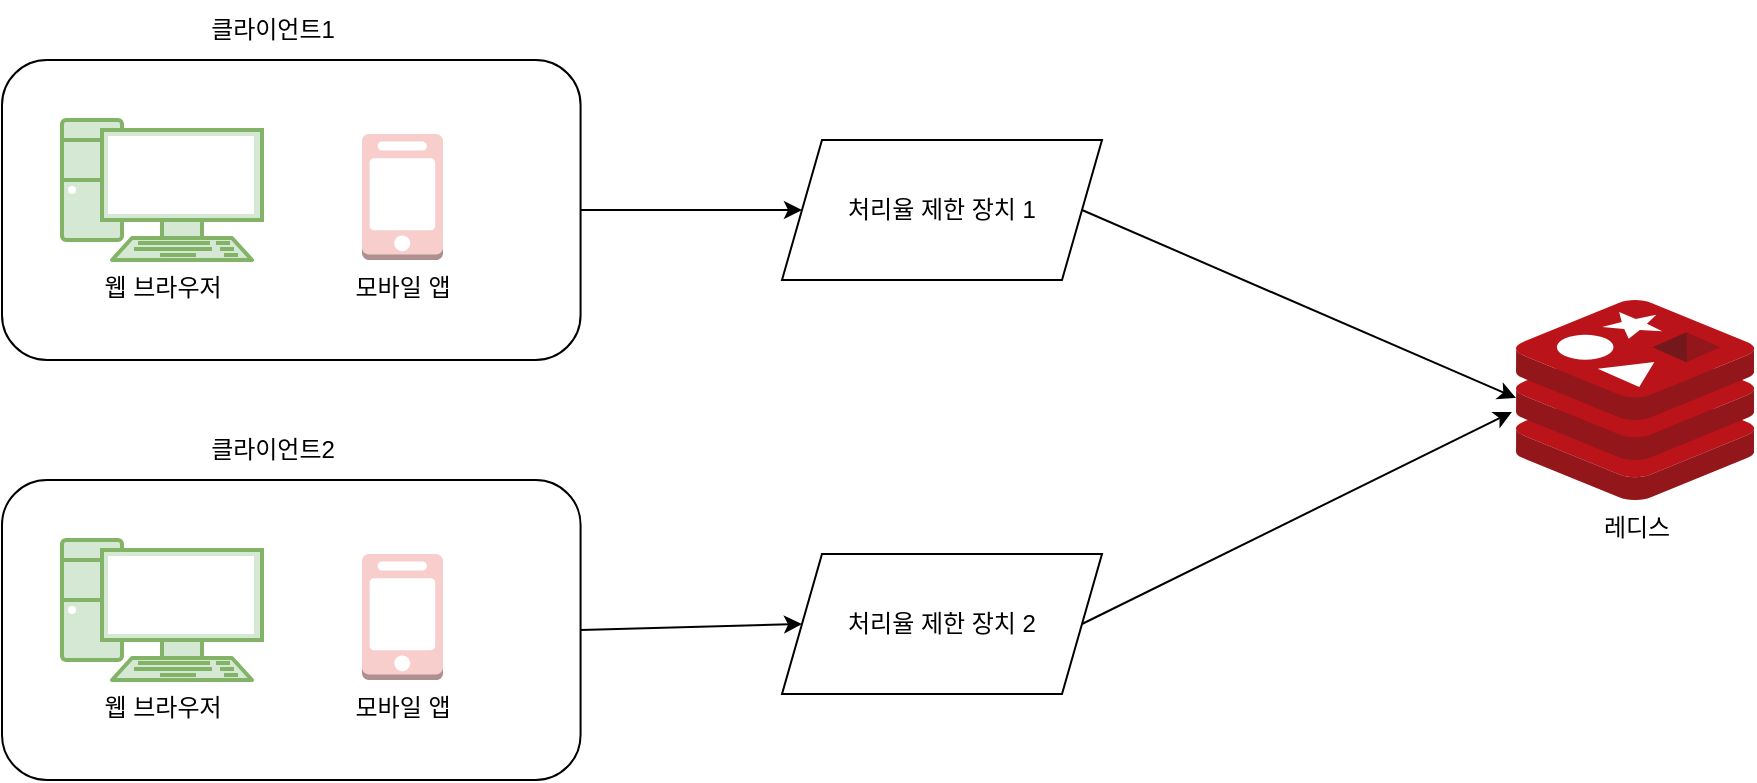 <mxfile version="26.0.12">
  <diagram name="페이지-1" id="UenMbVh5NP0HlDErZJO1">
    <mxGraphModel dx="1434" dy="772" grid="1" gridSize="10" guides="1" tooltips="1" connect="1" arrows="1" fold="1" page="1" pageScale="1" pageWidth="827" pageHeight="1169" math="0" shadow="0">
      <root>
        <mxCell id="0" />
        <mxCell id="1" parent="0" />
        <mxCell id="ERs2GpR1eJxvHhS6-Xw7-2" value="" style="rounded=1;whiteSpace=wrap;html=1;" vertex="1" parent="1">
          <mxGeometry x="70" y="150" width="289.29" height="150" as="geometry" />
        </mxCell>
        <mxCell id="ERs2GpR1eJxvHhS6-Xw7-3" value="&lt;font&gt;웹 브라우저&lt;/font&gt;" style="verticalAlign=top;verticalLabelPosition=bottom;labelPosition=center;align=center;html=1;outlineConnect=0;gradientDirection=north;strokeWidth=1;shape=mxgraph.networks.pc;fillColor=#d5e8d4;strokeColor=#82b366;" vertex="1" parent="1">
          <mxGeometry x="100" y="180" width="100" height="70" as="geometry" />
        </mxCell>
        <mxCell id="ERs2GpR1eJxvHhS6-Xw7-4" value="모바일 앱" style="outlineConnect=0;dashed=0;verticalLabelPosition=bottom;verticalAlign=top;align=center;html=1;shape=mxgraph.aws3.mobile_client;fillColor=#f8cecc;strokeColor=#b85450;" vertex="1" parent="1">
          <mxGeometry x="250" y="187" width="40.5" height="63" as="geometry" />
        </mxCell>
        <mxCell id="ERs2GpR1eJxvHhS6-Xw7-5" value="클라이언트1" style="text;html=1;align=center;verticalAlign=middle;resizable=0;points=[];autosize=1;strokeColor=none;fillColor=none;" vertex="1" parent="1">
          <mxGeometry x="160" y="120" width="90" height="30" as="geometry" />
        </mxCell>
        <mxCell id="ERs2GpR1eJxvHhS6-Xw7-6" value="" style="rounded=1;whiteSpace=wrap;html=1;" vertex="1" parent="1">
          <mxGeometry x="70" y="360" width="289.29" height="150" as="geometry" />
        </mxCell>
        <mxCell id="ERs2GpR1eJxvHhS6-Xw7-7" value="&lt;font&gt;웹 브라우저&lt;/font&gt;" style="verticalAlign=top;verticalLabelPosition=bottom;labelPosition=center;align=center;html=1;outlineConnect=0;gradientDirection=north;strokeWidth=1;shape=mxgraph.networks.pc;fillColor=#d5e8d4;strokeColor=#82b366;" vertex="1" parent="1">
          <mxGeometry x="100" y="390" width="100" height="70" as="geometry" />
        </mxCell>
        <mxCell id="ERs2GpR1eJxvHhS6-Xw7-8" value="모바일 앱" style="outlineConnect=0;dashed=0;verticalLabelPosition=bottom;verticalAlign=top;align=center;html=1;shape=mxgraph.aws3.mobile_client;fillColor=#f8cecc;strokeColor=#b85450;" vertex="1" parent="1">
          <mxGeometry x="250" y="397" width="40.5" height="63" as="geometry" />
        </mxCell>
        <mxCell id="ERs2GpR1eJxvHhS6-Xw7-9" value="클라이언트2" style="text;html=1;align=center;verticalAlign=middle;resizable=0;points=[];autosize=1;strokeColor=none;fillColor=none;" vertex="1" parent="1">
          <mxGeometry x="160" y="330" width="90" height="30" as="geometry" />
        </mxCell>
        <mxCell id="ERs2GpR1eJxvHhS6-Xw7-10" value="처리율 제한 장치 1" style="shape=parallelogram;perimeter=parallelogramPerimeter;whiteSpace=wrap;html=1;fixedSize=1;" vertex="1" parent="1">
          <mxGeometry x="460" y="190" width="160" height="70" as="geometry" />
        </mxCell>
        <mxCell id="ERs2GpR1eJxvHhS6-Xw7-11" value="처리율 제한 장치 2" style="shape=parallelogram;perimeter=parallelogramPerimeter;whiteSpace=wrap;html=1;fixedSize=1;" vertex="1" parent="1">
          <mxGeometry x="460" y="397" width="160" height="70" as="geometry" />
        </mxCell>
        <mxCell id="ERs2GpR1eJxvHhS6-Xw7-12" value="" style="endArrow=classic;html=1;rounded=0;exitX=1;exitY=0.5;exitDx=0;exitDy=0;entryX=0;entryY=0.5;entryDx=0;entryDy=0;" edge="1" parent="1" source="ERs2GpR1eJxvHhS6-Xw7-6" target="ERs2GpR1eJxvHhS6-Xw7-11">
          <mxGeometry width="50" height="50" relative="1" as="geometry">
            <mxPoint x="390" y="420" as="sourcePoint" />
            <mxPoint x="440" y="370" as="targetPoint" />
          </mxGeometry>
        </mxCell>
        <mxCell id="ERs2GpR1eJxvHhS6-Xw7-13" value="" style="endArrow=classic;html=1;rounded=0;exitX=1;exitY=0.5;exitDx=0;exitDy=0;entryX=0;entryY=0.5;entryDx=0;entryDy=0;" edge="1" parent="1" source="ERs2GpR1eJxvHhS6-Xw7-2" target="ERs2GpR1eJxvHhS6-Xw7-10">
          <mxGeometry width="50" height="50" relative="1" as="geometry">
            <mxPoint x="390" y="420" as="sourcePoint" />
            <mxPoint x="440" y="370" as="targetPoint" />
          </mxGeometry>
        </mxCell>
        <mxCell id="ERs2GpR1eJxvHhS6-Xw7-14" value="레디스" style="image;sketch=0;aspect=fixed;html=1;points=[];align=center;fontSize=12;image=img/lib/mscae/Cache_Redis_Product.svg;" vertex="1" parent="1">
          <mxGeometry x="827" y="270" width="119.05" height="100" as="geometry" />
        </mxCell>
        <mxCell id="ERs2GpR1eJxvHhS6-Xw7-19" value="" style="endArrow=classic;html=1;rounded=0;exitX=1;exitY=0.5;exitDx=0;exitDy=0;entryX=-0.017;entryY=0.56;entryDx=0;entryDy=0;entryPerimeter=0;" edge="1" parent="1" source="ERs2GpR1eJxvHhS6-Xw7-11" target="ERs2GpR1eJxvHhS6-Xw7-14">
          <mxGeometry width="50" height="50" relative="1" as="geometry">
            <mxPoint x="390" y="420" as="sourcePoint" />
            <mxPoint x="440" y="370" as="targetPoint" />
          </mxGeometry>
        </mxCell>
        <mxCell id="ERs2GpR1eJxvHhS6-Xw7-20" value="" style="endArrow=classic;html=1;rounded=0;exitX=1;exitY=0.5;exitDx=0;exitDy=0;entryX=0;entryY=0.49;entryDx=0;entryDy=0;entryPerimeter=0;" edge="1" parent="1" source="ERs2GpR1eJxvHhS6-Xw7-10" target="ERs2GpR1eJxvHhS6-Xw7-14">
          <mxGeometry width="50" height="50" relative="1" as="geometry">
            <mxPoint x="390" y="420" as="sourcePoint" />
            <mxPoint x="440" y="370" as="targetPoint" />
          </mxGeometry>
        </mxCell>
      </root>
    </mxGraphModel>
  </diagram>
</mxfile>
